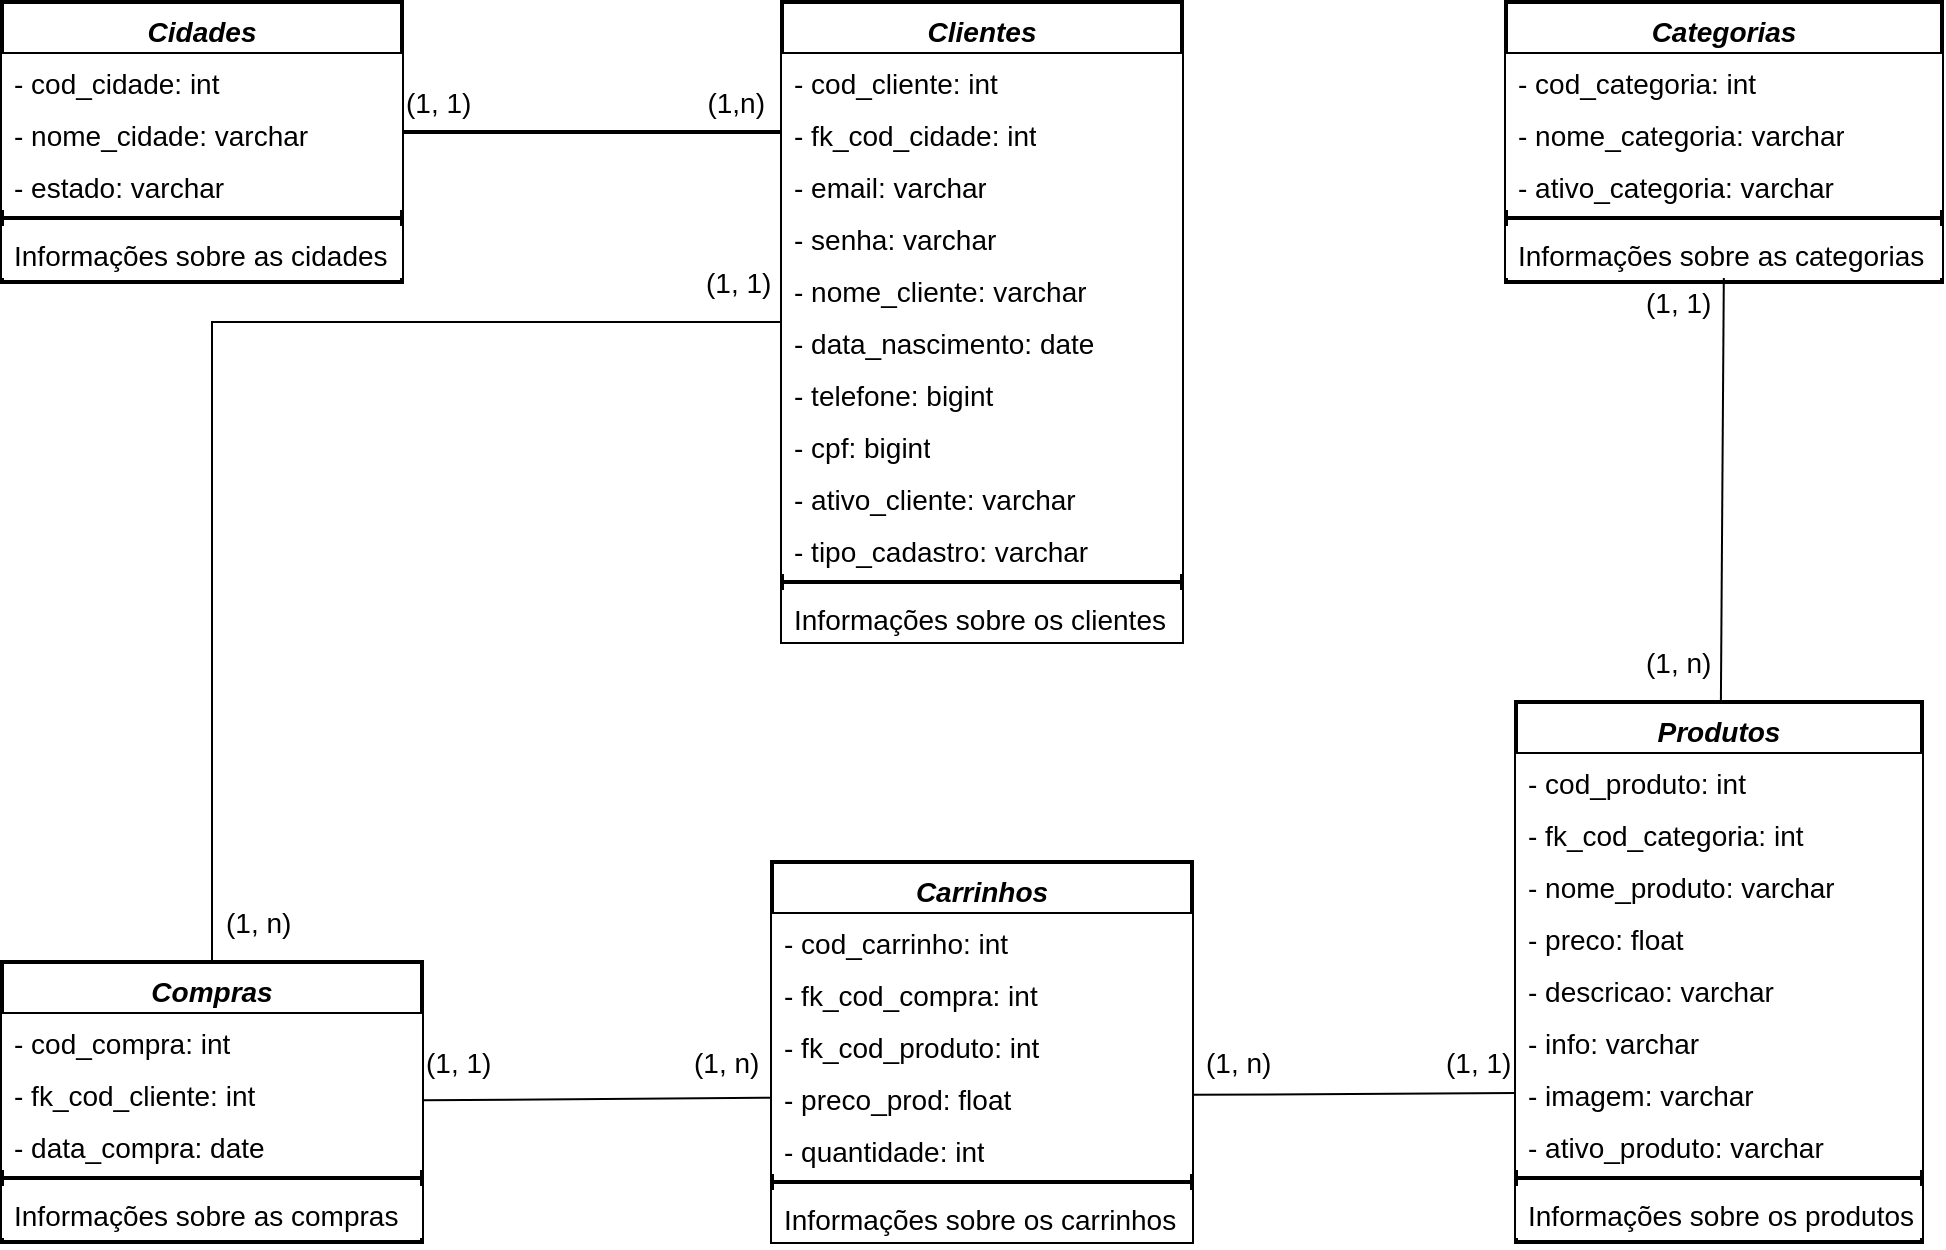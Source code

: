 <mxfile version="21.7.2" type="github">
  <diagram id="C5RBs43oDa-KdzZeNtuy" name="Page-1">
    <mxGraphModel dx="1434" dy="1913" grid="1" gridSize="10" guides="1" tooltips="1" connect="1" arrows="1" fold="1" page="1" pageScale="1" pageWidth="827" pageHeight="1169" math="0" shadow="0">
      <root>
        <mxCell id="WIyWlLk6GJQsqaUBKTNV-0" />
        <mxCell id="WIyWlLk6GJQsqaUBKTNV-1" parent="WIyWlLk6GJQsqaUBKTNV-0" />
        <mxCell id="zkfFHV4jXpPFQw0GAbJ--0" value="Cidades" style="swimlane;fontStyle=3;align=center;verticalAlign=top;childLayout=stackLayout;horizontal=1;startSize=26;horizontalStack=0;resizeParent=1;resizeLast=0;collapsible=1;marginBottom=0;rounded=0;shadow=0;strokeWidth=2;strokeColor=default;fillStyle=solid;fontSize=14;" parent="WIyWlLk6GJQsqaUBKTNV-1" vertex="1">
          <mxGeometry x="70" y="-130" width="200" height="140" as="geometry">
            <mxRectangle x="120" y="100" width="160" height="26" as="alternateBounds" />
          </mxGeometry>
        </mxCell>
        <mxCell id="zkfFHV4jXpPFQw0GAbJ--1" value="- cod_cidade: int&lt;br&gt;" style="text;align=left;verticalAlign=top;spacingLeft=4;spacingRight=4;overflow=hidden;rotatable=0;points=[[0,0.5],[1,0.5]];portConstraint=eastwest;strokeColor=none;fillColor=default;fillStyle=solid;fontSize=14;html=1;" parent="zkfFHV4jXpPFQw0GAbJ--0" vertex="1">
          <mxGeometry y="26" width="200" height="26" as="geometry" />
        </mxCell>
        <mxCell id="zkfFHV4jXpPFQw0GAbJ--2" value="- nome_cidade: varchar" style="text;align=left;verticalAlign=top;spacingLeft=4;spacingRight=4;overflow=hidden;rotatable=0;points=[[0,0.5],[1,0.5]];portConstraint=eastwest;rounded=0;shadow=0;html=1;strokeColor=none;fillColor=default;fillStyle=solid;fontSize=14;" parent="zkfFHV4jXpPFQw0GAbJ--0" vertex="1">
          <mxGeometry y="52" width="200" height="26" as="geometry" />
        </mxCell>
        <mxCell id="zkfFHV4jXpPFQw0GAbJ--3" value="- estado: varchar" style="text;align=left;verticalAlign=top;spacingLeft=4;spacingRight=4;overflow=hidden;rotatable=0;points=[[0,0.5],[1,0.5]];portConstraint=eastwest;rounded=0;shadow=0;html=1;strokeColor=none;fillColor=default;fillStyle=solid;fontSize=14;" parent="zkfFHV4jXpPFQw0GAbJ--0" vertex="1">
          <mxGeometry y="78" width="200" height="26" as="geometry" />
        </mxCell>
        <mxCell id="zkfFHV4jXpPFQw0GAbJ--4" value="" style="line;html=1;strokeWidth=2;align=left;verticalAlign=middle;spacingTop=-1;spacingLeft=3;spacingRight=3;rotatable=0;labelPosition=right;points=[];portConstraint=eastwest;fillColor=default;strokeColor=default;fillStyle=solid;" parent="zkfFHV4jXpPFQw0GAbJ--0" vertex="1">
          <mxGeometry y="104" width="200" height="8" as="geometry" />
        </mxCell>
        <mxCell id="zkfFHV4jXpPFQw0GAbJ--5" value="Informações sobre as cidades" style="text;align=left;verticalAlign=top;spacingLeft=4;spacingRight=4;overflow=hidden;rotatable=0;points=[[0,0.5],[1,0.5]];portConstraint=eastwest;strokeWidth=7;fillColor=default;fillStyle=solid;fontSize=14;html=1;" parent="zkfFHV4jXpPFQw0GAbJ--0" vertex="1">
          <mxGeometry y="112" width="200" height="26" as="geometry" />
        </mxCell>
        <mxCell id="zkfFHV4jXpPFQw0GAbJ--26" value="" style="endArrow=none;shadow=0;strokeWidth=2;rounded=0;endFill=0;edgeStyle=elbowEdgeStyle;elbow=vertical;entryX=0;entryY=0.5;entryDx=0;entryDy=0;strokeColor=default;" parent="WIyWlLk6GJQsqaUBKTNV-1" source="zkfFHV4jXpPFQw0GAbJ--0" target="5t_VSixZZietdfEZ4rF8-2" edge="1">
          <mxGeometry x="0.5" y="41" relative="1" as="geometry">
            <mxPoint x="380" y="192" as="sourcePoint" />
            <mxPoint x="414" y="-70" as="targetPoint" />
            <mxPoint x="-40" y="32" as="offset" />
          </mxGeometry>
        </mxCell>
        <mxCell id="zkfFHV4jXpPFQw0GAbJ--27" value="(1, 1)" style="resizable=0;align=left;verticalAlign=bottom;labelBackgroundColor=none;fontSize=14;" parent="zkfFHV4jXpPFQw0GAbJ--26" connectable="0" vertex="1">
          <mxGeometry x="-1" relative="1" as="geometry">
            <mxPoint y="-5" as="offset" />
          </mxGeometry>
        </mxCell>
        <mxCell id="zkfFHV4jXpPFQw0GAbJ--28" value="(1,n)" style="resizable=0;align=right;verticalAlign=bottom;labelBackgroundColor=none;fontSize=14;" parent="zkfFHV4jXpPFQw0GAbJ--26" connectable="0" vertex="1">
          <mxGeometry x="1" relative="1" as="geometry">
            <mxPoint x="-7" y="-5" as="offset" />
          </mxGeometry>
        </mxCell>
        <mxCell id="5t_VSixZZietdfEZ4rF8-55" value="(1, 1)" style="resizable=0;align=left;verticalAlign=bottom;labelBackgroundColor=none;fontSize=14;" connectable="0" vertex="1" parent="zkfFHV4jXpPFQw0GAbJ--26">
          <mxGeometry x="-1" relative="1" as="geometry">
            <mxPoint x="150" y="85" as="offset" />
          </mxGeometry>
        </mxCell>
        <mxCell id="5t_VSixZZietdfEZ4rF8-69" value="(1, n)" style="resizable=0;align=left;verticalAlign=bottom;labelBackgroundColor=none;fontSize=14;" connectable="0" vertex="1" parent="zkfFHV4jXpPFQw0GAbJ--26">
          <mxGeometry x="-1" relative="1" as="geometry">
            <mxPoint x="-90" y="405" as="offset" />
          </mxGeometry>
        </mxCell>
        <mxCell id="5t_VSixZZietdfEZ4rF8-71" value="(1, 1)" style="resizable=0;align=left;verticalAlign=bottom;labelBackgroundColor=none;fontSize=14;" connectable="0" vertex="1" parent="zkfFHV4jXpPFQw0GAbJ--26">
          <mxGeometry x="-1" relative="1" as="geometry">
            <mxPoint x="10" y="475" as="offset" />
          </mxGeometry>
        </mxCell>
        <mxCell id="5t_VSixZZietdfEZ4rF8-72" value="(1, n)" style="resizable=0;align=left;verticalAlign=bottom;labelBackgroundColor=none;fontSize=14;" connectable="0" vertex="1" parent="zkfFHV4jXpPFQw0GAbJ--26">
          <mxGeometry x="-1" relative="1" as="geometry">
            <mxPoint x="144" y="475" as="offset" />
          </mxGeometry>
        </mxCell>
        <mxCell id="5t_VSixZZietdfEZ4rF8-74" value="(1, n)" style="resizable=0;align=left;verticalAlign=bottom;labelBackgroundColor=none;fontSize=14;" connectable="0" vertex="1" parent="zkfFHV4jXpPFQw0GAbJ--26">
          <mxGeometry x="-1" relative="1" as="geometry">
            <mxPoint x="400" y="475" as="offset" />
          </mxGeometry>
        </mxCell>
        <mxCell id="5t_VSixZZietdfEZ4rF8-75" value="(1, 1)" style="resizable=0;align=left;verticalAlign=bottom;labelBackgroundColor=none;fontSize=14;" connectable="0" vertex="1" parent="zkfFHV4jXpPFQw0GAbJ--26">
          <mxGeometry x="-1" relative="1" as="geometry">
            <mxPoint x="520" y="475" as="offset" />
          </mxGeometry>
        </mxCell>
        <mxCell id="5t_VSixZZietdfEZ4rF8-77" value="(1, n)" style="resizable=0;align=left;verticalAlign=bottom;labelBackgroundColor=none;fontSize=14;" connectable="0" vertex="1" parent="zkfFHV4jXpPFQw0GAbJ--26">
          <mxGeometry x="-1" relative="1" as="geometry">
            <mxPoint x="620" y="275" as="offset" />
          </mxGeometry>
        </mxCell>
        <mxCell id="5t_VSixZZietdfEZ4rF8-78" value="(1, 1)" style="resizable=0;align=left;verticalAlign=bottom;labelBackgroundColor=none;fontSize=14;" connectable="0" vertex="1" parent="zkfFHV4jXpPFQw0GAbJ--26">
          <mxGeometry x="-1" relative="1" as="geometry">
            <mxPoint x="620" y="95" as="offset" />
          </mxGeometry>
        </mxCell>
        <mxCell id="5t_VSixZZietdfEZ4rF8-0" value="Clientes" style="swimlane;fontStyle=3;align=center;verticalAlign=top;childLayout=stackLayout;horizontal=1;startSize=26;horizontalStack=0;resizeParent=1;resizeLast=0;collapsible=1;marginBottom=0;rounded=0;shadow=0;strokeWidth=2;strokeColor=default;fillStyle=solid;fontSize=14;" vertex="1" parent="WIyWlLk6GJQsqaUBKTNV-1">
          <mxGeometry x="460" y="-130" width="200" height="320" as="geometry">
            <mxRectangle x="120" y="100" width="160" height="26" as="alternateBounds" />
          </mxGeometry>
        </mxCell>
        <mxCell id="5t_VSixZZietdfEZ4rF8-1" value="- cod_cliente: int" style="text;align=left;verticalAlign=top;spacingLeft=4;spacingRight=4;overflow=hidden;rotatable=0;points=[[0,0.5],[1,0.5]];portConstraint=eastwest;strokeColor=none;fillColor=default;fillStyle=solid;fontStyle=0;fontSize=14;html=1;labelBorderColor=none;" vertex="1" parent="5t_VSixZZietdfEZ4rF8-0">
          <mxGeometry y="26" width="200" height="26" as="geometry" />
        </mxCell>
        <mxCell id="5t_VSixZZietdfEZ4rF8-2" value="- fk_cod_cidade: int" style="text;align=left;verticalAlign=top;spacingLeft=4;spacingRight=4;overflow=hidden;rotatable=0;points=[[0,0.5],[1,0.5]];portConstraint=eastwest;rounded=0;shadow=0;strokeColor=none;fillColor=default;fillStyle=solid;fontStyle=0;fontSize=14;html=1;labelBorderColor=none;" vertex="1" parent="5t_VSixZZietdfEZ4rF8-0">
          <mxGeometry y="52" width="200" height="26" as="geometry" />
        </mxCell>
        <mxCell id="5t_VSixZZietdfEZ4rF8-3" value="- email: varchar" style="text;align=left;verticalAlign=top;spacingLeft=4;spacingRight=4;overflow=hidden;rotatable=0;points=[[0,0.5],[1,0.5]];portConstraint=eastwest;rounded=0;shadow=0;strokeColor=none;fillColor=default;fillStyle=solid;fontStyle=0;fontSize=14;html=1;labelBorderColor=none;" vertex="1" parent="5t_VSixZZietdfEZ4rF8-0">
          <mxGeometry y="78" width="200" height="26" as="geometry" />
        </mxCell>
        <mxCell id="5t_VSixZZietdfEZ4rF8-7" value="- senha: varchar" style="text;align=left;verticalAlign=top;spacingLeft=4;spacingRight=4;overflow=hidden;rotatable=0;points=[[0,0.5],[1,0.5]];portConstraint=eastwest;rounded=0;shadow=0;strokeColor=none;fillColor=default;fillStyle=solid;fontStyle=0;fontSize=14;html=1;labelBorderColor=none;" vertex="1" parent="5t_VSixZZietdfEZ4rF8-0">
          <mxGeometry y="104" width="200" height="26" as="geometry" />
        </mxCell>
        <mxCell id="5t_VSixZZietdfEZ4rF8-8" value="- nome_cliente: varchar" style="text;align=left;verticalAlign=top;spacingLeft=4;spacingRight=4;overflow=hidden;rotatable=0;points=[[0,0.5],[1,0.5]];portConstraint=eastwest;rounded=0;shadow=0;strokeColor=none;fillColor=default;fillStyle=solid;fontStyle=0;fontSize=14;html=1;labelBorderColor=none;" vertex="1" parent="5t_VSixZZietdfEZ4rF8-0">
          <mxGeometry y="130" width="200" height="26" as="geometry" />
        </mxCell>
        <mxCell id="5t_VSixZZietdfEZ4rF8-10" value="- data_nascimento: date" style="text;align=left;verticalAlign=top;spacingLeft=4;spacingRight=4;overflow=hidden;rotatable=0;points=[[0,0.5],[1,0.5]];portConstraint=eastwest;rounded=0;shadow=0;strokeColor=none;fillColor=default;fillStyle=solid;fontStyle=0;fontSize=14;html=1;labelBorderColor=none;" vertex="1" parent="5t_VSixZZietdfEZ4rF8-0">
          <mxGeometry y="156" width="200" height="26" as="geometry" />
        </mxCell>
        <mxCell id="5t_VSixZZietdfEZ4rF8-9" value="- telefone: bigint" style="text;align=left;verticalAlign=top;spacingLeft=4;spacingRight=4;overflow=hidden;rotatable=0;points=[[0,0.5],[1,0.5]];portConstraint=eastwest;rounded=0;shadow=0;strokeColor=none;fillColor=default;fillStyle=solid;fontStyle=0;fontSize=14;html=1;labelBorderColor=none;" vertex="1" parent="5t_VSixZZietdfEZ4rF8-0">
          <mxGeometry y="182" width="200" height="26" as="geometry" />
        </mxCell>
        <mxCell id="5t_VSixZZietdfEZ4rF8-11" value="- cpf: bigint" style="text;align=left;verticalAlign=top;spacingLeft=4;spacingRight=4;overflow=hidden;rotatable=0;points=[[0,0.5],[1,0.5]];portConstraint=eastwest;rounded=0;shadow=0;strokeColor=none;fillColor=default;fillStyle=solid;fontStyle=0;fontSize=14;html=1;labelBorderColor=none;" vertex="1" parent="5t_VSixZZietdfEZ4rF8-0">
          <mxGeometry y="208" width="200" height="26" as="geometry" />
        </mxCell>
        <mxCell id="5t_VSixZZietdfEZ4rF8-13" value="- ativo_cliente: varchar" style="text;align=left;verticalAlign=top;spacingLeft=4;spacingRight=4;overflow=hidden;rotatable=0;points=[[0,0.5],[1,0.5]];portConstraint=eastwest;rounded=0;shadow=0;strokeColor=none;fillColor=default;fillStyle=solid;fontStyle=0;fontSize=14;html=1;labelBorderColor=none;" vertex="1" parent="5t_VSixZZietdfEZ4rF8-0">
          <mxGeometry y="234" width="200" height="26" as="geometry" />
        </mxCell>
        <mxCell id="5t_VSixZZietdfEZ4rF8-12" value="- tipo_cadastro: varchar" style="text;align=left;verticalAlign=top;spacingLeft=4;spacingRight=4;overflow=hidden;rotatable=0;points=[[0,0.5],[1,0.5]];portConstraint=eastwest;rounded=0;shadow=0;strokeColor=none;fillColor=default;fillStyle=solid;fontStyle=0;fontSize=14;html=1;labelBorderColor=none;" vertex="1" parent="5t_VSixZZietdfEZ4rF8-0">
          <mxGeometry y="260" width="200" height="26" as="geometry" />
        </mxCell>
        <mxCell id="5t_VSixZZietdfEZ4rF8-4" value="" style="line;html=1;strokeWidth=2;align=left;verticalAlign=middle;spacingTop=-1;spacingLeft=3;spacingRight=3;rotatable=0;labelPosition=right;points=[];portConstraint=eastwest;fillColor=default;strokeColor=default;fillStyle=solid;" vertex="1" parent="5t_VSixZZietdfEZ4rF8-0">
          <mxGeometry y="286" width="200" height="8" as="geometry" />
        </mxCell>
        <mxCell id="5t_VSixZZietdfEZ4rF8-5" value="Informações sobre os clientes" style="text;align=left;verticalAlign=top;spacingLeft=4;spacingRight=4;overflow=hidden;rotatable=0;points=[[0,0.5],[1,0.5]];portConstraint=eastwest;strokeWidth=7;fillColor=default;fillStyle=solid;fontSize=14;html=1;" vertex="1" parent="5t_VSixZZietdfEZ4rF8-0">
          <mxGeometry y="294" width="200" height="26" as="geometry" />
        </mxCell>
        <mxCell id="5t_VSixZZietdfEZ4rF8-15" value="Compras" style="swimlane;fontStyle=3;align=center;verticalAlign=top;childLayout=stackLayout;horizontal=1;startSize=26;horizontalStack=0;resizeParent=1;resizeLast=0;collapsible=1;marginBottom=0;rounded=0;shadow=0;strokeWidth=2;strokeColor=default;fillStyle=solid;fontSize=14;" vertex="1" parent="WIyWlLk6GJQsqaUBKTNV-1">
          <mxGeometry x="70" y="350" width="210" height="140" as="geometry">
            <mxRectangle x="120" y="100" width="160" height="26" as="alternateBounds" />
          </mxGeometry>
        </mxCell>
        <mxCell id="5t_VSixZZietdfEZ4rF8-16" value="- cod_compra: int" style="text;align=left;verticalAlign=top;spacingLeft=4;spacingRight=4;overflow=hidden;rotatable=0;points=[[0,0.5],[1,0.5]];portConstraint=eastwest;strokeColor=none;fillColor=default;fillStyle=solid;fontSize=14;html=1;" vertex="1" parent="5t_VSixZZietdfEZ4rF8-15">
          <mxGeometry y="26" width="210" height="26" as="geometry" />
        </mxCell>
        <mxCell id="5t_VSixZZietdfEZ4rF8-17" value="- fk_cod_cliente: int" style="text;align=left;verticalAlign=top;spacingLeft=4;spacingRight=4;overflow=hidden;rotatable=0;points=[[0,0.5],[1,0.5]];portConstraint=eastwest;rounded=0;shadow=0;html=1;strokeColor=none;fillColor=default;fillStyle=solid;fontSize=14;" vertex="1" parent="5t_VSixZZietdfEZ4rF8-15">
          <mxGeometry y="52" width="210" height="26" as="geometry" />
        </mxCell>
        <mxCell id="5t_VSixZZietdfEZ4rF8-18" value="- data_compra: date" style="text;align=left;verticalAlign=top;spacingLeft=4;spacingRight=4;overflow=hidden;rotatable=0;points=[[0,0.5],[1,0.5]];portConstraint=eastwest;rounded=0;shadow=0;html=1;strokeColor=none;fillColor=default;fillStyle=solid;fontSize=14;" vertex="1" parent="5t_VSixZZietdfEZ4rF8-15">
          <mxGeometry y="78" width="210" height="26" as="geometry" />
        </mxCell>
        <mxCell id="5t_VSixZZietdfEZ4rF8-19" value="" style="line;html=1;strokeWidth=2;align=left;verticalAlign=middle;spacingTop=-1;spacingLeft=3;spacingRight=3;rotatable=0;labelPosition=right;points=[];portConstraint=eastwest;fillColor=default;strokeColor=default;fillStyle=solid;" vertex="1" parent="5t_VSixZZietdfEZ4rF8-15">
          <mxGeometry y="104" width="210" height="8" as="geometry" />
        </mxCell>
        <mxCell id="5t_VSixZZietdfEZ4rF8-20" value="Informações sobre as compras" style="text;align=left;verticalAlign=top;spacingLeft=4;spacingRight=4;overflow=hidden;rotatable=0;points=[[0,0.5],[1,0.5]];portConstraint=eastwest;strokeWidth=7;fillColor=default;fillStyle=solid;fontSize=14;html=1;" vertex="1" parent="5t_VSixZZietdfEZ4rF8-15">
          <mxGeometry y="112" width="210" height="26" as="geometry" />
        </mxCell>
        <mxCell id="5t_VSixZZietdfEZ4rF8-21" value="Carrinhos" style="swimlane;fontStyle=3;align=center;verticalAlign=top;childLayout=stackLayout;horizontal=1;startSize=26;horizontalStack=0;resizeParent=1;resizeLast=0;collapsible=1;marginBottom=0;rounded=0;shadow=0;strokeWidth=2;strokeColor=default;fillStyle=solid;fontSize=14;" vertex="1" parent="WIyWlLk6GJQsqaUBKTNV-1">
          <mxGeometry x="455" y="300" width="210" height="190" as="geometry">
            <mxRectangle x="120" y="100" width="160" height="26" as="alternateBounds" />
          </mxGeometry>
        </mxCell>
        <mxCell id="5t_VSixZZietdfEZ4rF8-22" value="- cod_carrinho: int" style="text;align=left;verticalAlign=top;spacingLeft=4;spacingRight=4;overflow=hidden;rotatable=0;points=[[0,0.5],[1,0.5]];portConstraint=eastwest;strokeColor=none;fillColor=default;fillStyle=solid;fontSize=14;html=1;" vertex="1" parent="5t_VSixZZietdfEZ4rF8-21">
          <mxGeometry y="26" width="210" height="26" as="geometry" />
        </mxCell>
        <mxCell id="5t_VSixZZietdfEZ4rF8-23" value="- fk_cod_compra: int" style="text;align=left;verticalAlign=top;spacingLeft=4;spacingRight=4;overflow=hidden;rotatable=0;points=[[0,0.5],[1,0.5]];portConstraint=eastwest;rounded=0;shadow=0;html=1;strokeColor=none;fillColor=default;fillStyle=solid;fontSize=14;" vertex="1" parent="5t_VSixZZietdfEZ4rF8-21">
          <mxGeometry y="52" width="210" height="26" as="geometry" />
        </mxCell>
        <mxCell id="5t_VSixZZietdfEZ4rF8-24" value="- fk_cod_produto: int" style="text;align=left;verticalAlign=top;spacingLeft=4;spacingRight=4;overflow=hidden;rotatable=0;points=[[0,0.5],[1,0.5]];portConstraint=eastwest;rounded=0;shadow=0;html=1;strokeColor=none;fillColor=default;fillStyle=solid;fontSize=14;" vertex="1" parent="5t_VSixZZietdfEZ4rF8-21">
          <mxGeometry y="78" width="210" height="26" as="geometry" />
        </mxCell>
        <mxCell id="5t_VSixZZietdfEZ4rF8-33" value="- preco_prod: float" style="text;align=left;verticalAlign=top;spacingLeft=4;spacingRight=4;overflow=hidden;rotatable=0;points=[[0,0.5],[1,0.5]];portConstraint=eastwest;rounded=0;shadow=0;html=1;strokeColor=none;fillColor=default;fillStyle=solid;fontSize=14;" vertex="1" parent="5t_VSixZZietdfEZ4rF8-21">
          <mxGeometry y="104" width="210" height="26" as="geometry" />
        </mxCell>
        <mxCell id="5t_VSixZZietdfEZ4rF8-34" value="- quantidade: int" style="text;align=left;verticalAlign=top;spacingLeft=4;spacingRight=4;overflow=hidden;rotatable=0;points=[[0,0.5],[1,0.5]];portConstraint=eastwest;rounded=0;shadow=0;html=1;strokeColor=none;fillColor=default;fillStyle=solid;fontSize=14;" vertex="1" parent="5t_VSixZZietdfEZ4rF8-21">
          <mxGeometry y="130" width="210" height="26" as="geometry" />
        </mxCell>
        <mxCell id="5t_VSixZZietdfEZ4rF8-25" value="" style="line;html=1;strokeWidth=2;align=left;verticalAlign=middle;spacingTop=-1;spacingLeft=3;spacingRight=3;rotatable=0;labelPosition=right;points=[];portConstraint=eastwest;fillColor=default;strokeColor=default;fillStyle=solid;" vertex="1" parent="5t_VSixZZietdfEZ4rF8-21">
          <mxGeometry y="156" width="210" height="8" as="geometry" />
        </mxCell>
        <mxCell id="5t_VSixZZietdfEZ4rF8-26" value="Informações sobre os carrinhos" style="text;align=left;verticalAlign=top;spacingLeft=4;spacingRight=4;overflow=hidden;rotatable=0;points=[[0,0.5],[1,0.5]];portConstraint=eastwest;strokeWidth=7;fillColor=default;fillStyle=solid;fontSize=14;html=1;" vertex="1" parent="5t_VSixZZietdfEZ4rF8-21">
          <mxGeometry y="164" width="210" height="26" as="geometry" />
        </mxCell>
        <mxCell id="5t_VSixZZietdfEZ4rF8-35" value="Produtos" style="swimlane;fontStyle=3;align=center;verticalAlign=top;childLayout=stackLayout;horizontal=1;startSize=26;horizontalStack=0;resizeParent=1;resizeLast=0;collapsible=1;marginBottom=0;rounded=0;shadow=0;strokeWidth=2;strokeColor=default;fillStyle=solid;fontSize=14;" vertex="1" parent="WIyWlLk6GJQsqaUBKTNV-1">
          <mxGeometry x="827" y="220" width="203" height="270" as="geometry">
            <mxRectangle x="120" y="100" width="160" height="26" as="alternateBounds" />
          </mxGeometry>
        </mxCell>
        <mxCell id="5t_VSixZZietdfEZ4rF8-36" value="- cod_produto: int" style="text;align=left;verticalAlign=top;spacingLeft=4;spacingRight=4;overflow=hidden;rotatable=0;points=[[0,0.5],[1,0.5]];portConstraint=eastwest;strokeColor=none;fillColor=default;fillStyle=solid;fontStyle=0;fontSize=14;html=1;labelBorderColor=none;" vertex="1" parent="5t_VSixZZietdfEZ4rF8-35">
          <mxGeometry y="26" width="203" height="26" as="geometry" />
        </mxCell>
        <mxCell id="5t_VSixZZietdfEZ4rF8-37" value="- fk_cod_categoria: int" style="text;align=left;verticalAlign=top;spacingLeft=4;spacingRight=4;overflow=hidden;rotatable=0;points=[[0,0.5],[1,0.5]];portConstraint=eastwest;rounded=0;shadow=0;strokeColor=none;fillColor=default;fillStyle=solid;fontStyle=0;fontSize=14;html=1;labelBorderColor=none;" vertex="1" parent="5t_VSixZZietdfEZ4rF8-35">
          <mxGeometry y="52" width="203" height="26" as="geometry" />
        </mxCell>
        <mxCell id="5t_VSixZZietdfEZ4rF8-38" value="- nome_produto: varchar" style="text;align=left;verticalAlign=top;spacingLeft=4;spacingRight=4;overflow=hidden;rotatable=0;points=[[0,0.5],[1,0.5]];portConstraint=eastwest;rounded=0;shadow=0;strokeColor=none;fillColor=default;fillStyle=solid;fontStyle=0;fontSize=14;html=1;labelBorderColor=none;" vertex="1" parent="5t_VSixZZietdfEZ4rF8-35">
          <mxGeometry y="78" width="203" height="26" as="geometry" />
        </mxCell>
        <mxCell id="5t_VSixZZietdfEZ4rF8-39" value="- preco: float" style="text;align=left;verticalAlign=top;spacingLeft=4;spacingRight=4;overflow=hidden;rotatable=0;points=[[0,0.5],[1,0.5]];portConstraint=eastwest;rounded=0;shadow=0;strokeColor=none;fillColor=default;fillStyle=solid;fontStyle=0;fontSize=14;html=1;labelBorderColor=none;" vertex="1" parent="5t_VSixZZietdfEZ4rF8-35">
          <mxGeometry y="104" width="203" height="26" as="geometry" />
        </mxCell>
        <mxCell id="5t_VSixZZietdfEZ4rF8-40" value="- descricao: varchar" style="text;align=left;verticalAlign=top;spacingLeft=4;spacingRight=4;overflow=hidden;rotatable=0;points=[[0,0.5],[1,0.5]];portConstraint=eastwest;rounded=0;shadow=0;strokeColor=none;fillColor=default;fillStyle=solid;fontStyle=0;fontSize=14;html=1;labelBorderColor=none;" vertex="1" parent="5t_VSixZZietdfEZ4rF8-35">
          <mxGeometry y="130" width="203" height="26" as="geometry" />
        </mxCell>
        <mxCell id="5t_VSixZZietdfEZ4rF8-41" value="- info: varchar" style="text;align=left;verticalAlign=top;spacingLeft=4;spacingRight=4;overflow=hidden;rotatable=0;points=[[0,0.5],[1,0.5]];portConstraint=eastwest;rounded=0;shadow=0;strokeColor=none;fillColor=default;fillStyle=solid;fontStyle=0;fontSize=14;html=1;labelBorderColor=none;" vertex="1" parent="5t_VSixZZietdfEZ4rF8-35">
          <mxGeometry y="156" width="203" height="26" as="geometry" />
        </mxCell>
        <mxCell id="5t_VSixZZietdfEZ4rF8-42" value="- imagem: varchar" style="text;align=left;verticalAlign=top;spacingLeft=4;spacingRight=4;overflow=hidden;rotatable=0;points=[[0,0.5],[1,0.5]];portConstraint=eastwest;rounded=0;shadow=0;strokeColor=none;fillColor=default;fillStyle=solid;fontStyle=0;fontSize=14;html=1;labelBorderColor=none;" vertex="1" parent="5t_VSixZZietdfEZ4rF8-35">
          <mxGeometry y="182" width="203" height="26" as="geometry" />
        </mxCell>
        <mxCell id="5t_VSixZZietdfEZ4rF8-43" value="- ativo_produto: varchar" style="text;align=left;verticalAlign=top;spacingLeft=4;spacingRight=4;overflow=hidden;rotatable=0;points=[[0,0.5],[1,0.5]];portConstraint=eastwest;rounded=0;shadow=0;strokeColor=none;fillColor=default;fillStyle=solid;fontStyle=0;fontSize=14;html=1;labelBorderColor=none;" vertex="1" parent="5t_VSixZZietdfEZ4rF8-35">
          <mxGeometry y="208" width="203" height="26" as="geometry" />
        </mxCell>
        <mxCell id="5t_VSixZZietdfEZ4rF8-46" value="" style="line;html=1;strokeWidth=2;align=left;verticalAlign=middle;spacingTop=-1;spacingLeft=3;spacingRight=3;rotatable=0;labelPosition=right;points=[];portConstraint=eastwest;fillColor=default;strokeColor=default;fillStyle=solid;" vertex="1" parent="5t_VSixZZietdfEZ4rF8-35">
          <mxGeometry y="234" width="203" height="8" as="geometry" />
        </mxCell>
        <mxCell id="5t_VSixZZietdfEZ4rF8-47" value="Informações sobre os produtos" style="text;align=left;verticalAlign=top;spacingLeft=4;spacingRight=4;overflow=hidden;rotatable=0;points=[[0,0.5],[1,0.5]];portConstraint=eastwest;strokeWidth=7;fillColor=default;fillStyle=solid;fontSize=14;html=1;" vertex="1" parent="5t_VSixZZietdfEZ4rF8-35">
          <mxGeometry y="242" width="203" height="26" as="geometry" />
        </mxCell>
        <mxCell id="5t_VSixZZietdfEZ4rF8-48" value="Categorias" style="swimlane;fontStyle=3;align=center;verticalAlign=top;childLayout=stackLayout;horizontal=1;startSize=26;horizontalStack=0;resizeParent=1;resizeLast=0;collapsible=1;marginBottom=0;rounded=0;shadow=0;strokeWidth=2;strokeColor=default;fillStyle=solid;fontSize=14;" vertex="1" parent="WIyWlLk6GJQsqaUBKTNV-1">
          <mxGeometry x="822" y="-130" width="218" height="140" as="geometry">
            <mxRectangle x="120" y="100" width="160" height="26" as="alternateBounds" />
          </mxGeometry>
        </mxCell>
        <mxCell id="5t_VSixZZietdfEZ4rF8-49" value="- cod_categoria: int" style="text;align=left;verticalAlign=top;spacingLeft=4;spacingRight=4;overflow=hidden;rotatable=0;points=[[0,0.5],[1,0.5]];portConstraint=eastwest;strokeColor=none;fillColor=default;fillStyle=solid;fontSize=14;html=1;" vertex="1" parent="5t_VSixZZietdfEZ4rF8-48">
          <mxGeometry y="26" width="218" height="26" as="geometry" />
        </mxCell>
        <mxCell id="5t_VSixZZietdfEZ4rF8-50" value="- nome_categoria: varchar" style="text;align=left;verticalAlign=top;spacingLeft=4;spacingRight=4;overflow=hidden;rotatable=0;points=[[0,0.5],[1,0.5]];portConstraint=eastwest;rounded=0;shadow=0;html=1;strokeColor=none;fillColor=default;fillStyle=solid;fontSize=14;" vertex="1" parent="5t_VSixZZietdfEZ4rF8-48">
          <mxGeometry y="52" width="218" height="26" as="geometry" />
        </mxCell>
        <mxCell id="5t_VSixZZietdfEZ4rF8-51" value="- ativo_categoria: varchar" style="text;align=left;verticalAlign=top;spacingLeft=4;spacingRight=4;overflow=hidden;rotatable=0;points=[[0,0.5],[1,0.5]];portConstraint=eastwest;rounded=0;shadow=0;html=1;strokeColor=none;fillColor=default;fillStyle=solid;fontSize=14;" vertex="1" parent="5t_VSixZZietdfEZ4rF8-48">
          <mxGeometry y="78" width="218" height="26" as="geometry" />
        </mxCell>
        <mxCell id="5t_VSixZZietdfEZ4rF8-52" value="" style="line;html=1;strokeWidth=2;align=left;verticalAlign=middle;spacingTop=-1;spacingLeft=3;spacingRight=3;rotatable=0;labelPosition=right;points=[];portConstraint=eastwest;fillColor=default;strokeColor=default;fillStyle=solid;" vertex="1" parent="5t_VSixZZietdfEZ4rF8-48">
          <mxGeometry y="104" width="218" height="8" as="geometry" />
        </mxCell>
        <mxCell id="5t_VSixZZietdfEZ4rF8-53" value="Informações sobre as categorias" style="text;align=left;verticalAlign=top;spacingLeft=4;spacingRight=4;overflow=hidden;rotatable=0;points=[[0,0.5],[1,0.5]];portConstraint=eastwest;strokeWidth=7;fillColor=default;fillStyle=solid;fontSize=14;html=1;" vertex="1" parent="5t_VSixZZietdfEZ4rF8-48">
          <mxGeometry y="112" width="218" height="26" as="geometry" />
        </mxCell>
        <mxCell id="5t_VSixZZietdfEZ4rF8-54" value="" style="endArrow=none;html=1;rounded=0;" edge="1" parent="WIyWlLk6GJQsqaUBKTNV-1" source="5t_VSixZZietdfEZ4rF8-15" target="5t_VSixZZietdfEZ4rF8-0">
          <mxGeometry width="50" height="50" relative="1" as="geometry">
            <mxPoint x="140" y="270" as="sourcePoint" />
            <mxPoint x="390" y="170" as="targetPoint" />
            <Array as="points">
              <mxPoint x="175" y="30" />
            </Array>
          </mxGeometry>
        </mxCell>
        <mxCell id="5t_VSixZZietdfEZ4rF8-70" value="" style="endArrow=none;html=1;rounded=0;" edge="1" parent="WIyWlLk6GJQsqaUBKTNV-1" source="5t_VSixZZietdfEZ4rF8-15" target="5t_VSixZZietdfEZ4rF8-33">
          <mxGeometry width="50" height="50" relative="1" as="geometry">
            <mxPoint x="340" y="430" as="sourcePoint" />
            <mxPoint x="450" y="410" as="targetPoint" />
            <Array as="points" />
          </mxGeometry>
        </mxCell>
        <mxCell id="5t_VSixZZietdfEZ4rF8-73" value="" style="endArrow=none;html=1;rounded=0;" edge="1" parent="WIyWlLk6GJQsqaUBKTNV-1" source="5t_VSixZZietdfEZ4rF8-33" target="5t_VSixZZietdfEZ4rF8-42">
          <mxGeometry width="50" height="50" relative="1" as="geometry">
            <mxPoint x="665" y="401" as="sourcePoint" />
            <mxPoint x="840" y="400" as="targetPoint" />
            <Array as="points" />
          </mxGeometry>
        </mxCell>
        <mxCell id="5t_VSixZZietdfEZ4rF8-76" value="" style="endArrow=none;html=1;rounded=0;" edge="1" parent="WIyWlLk6GJQsqaUBKTNV-1" source="5t_VSixZZietdfEZ4rF8-35" target="5t_VSixZZietdfEZ4rF8-53">
          <mxGeometry width="50" height="50" relative="1" as="geometry">
            <mxPoint x="902" y="150" as="sourcePoint" />
            <mxPoint x="952" y="100" as="targetPoint" />
          </mxGeometry>
        </mxCell>
      </root>
    </mxGraphModel>
  </diagram>
</mxfile>

